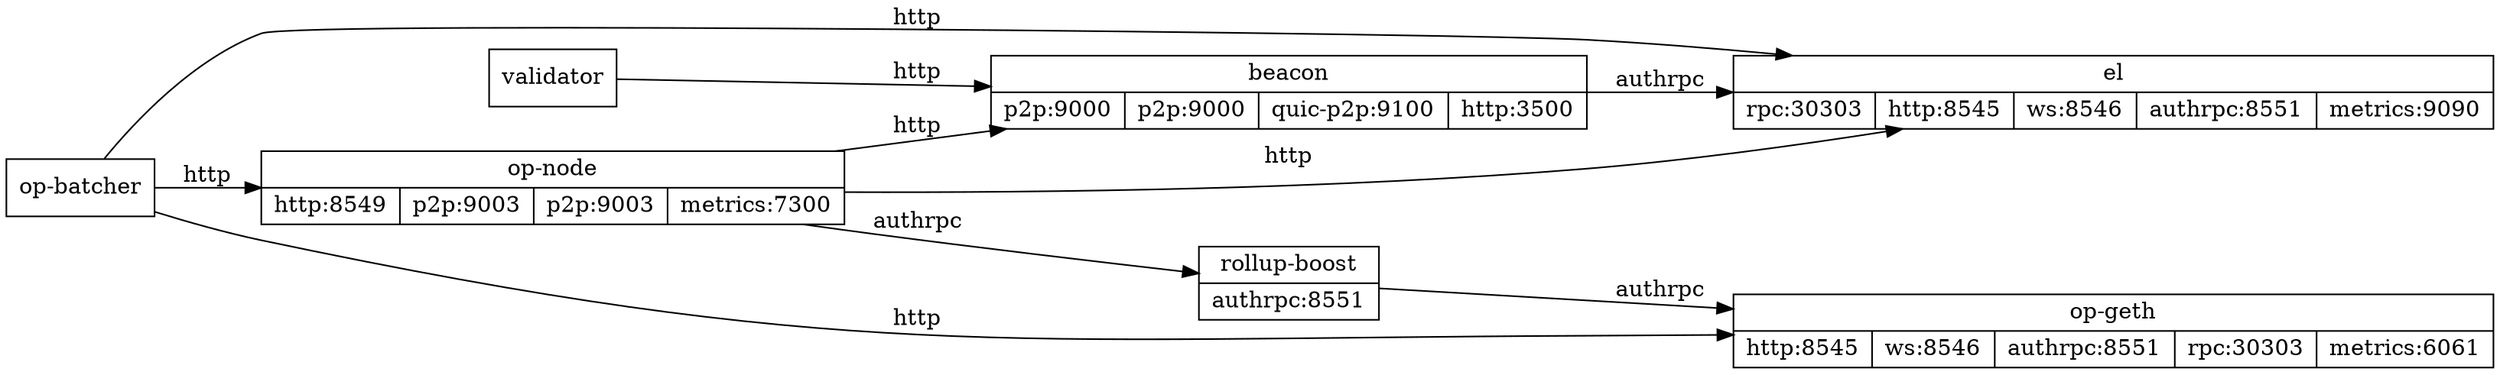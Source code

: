digraph G {
  rankdir=LR;
  node [shape=record];

  el [label="el|{rpc:30303|http:8545|ws:8546|authrpc:8551|metrics:9090}"];
  beacon [label="beacon|{p2p:9000|p2p:9000|quic-p2p:9100|http:3500}"];
  validator [label="validator"];
  op_geth [label="op-geth|{http:8545|ws:8546|authrpc:8551|rpc:30303|metrics:6061}"];
  rollup_boost [label="rollup-boost|{authrpc:8551}"];
  op_node [label="op-node|{http:8549|p2p:9003|p2p:9003|metrics:7300}"];
  op_batcher [label="op-batcher"];

  beacon -> el [label="authrpc"];
  validator -> beacon [label="http"];
  rollup_boost -> op_geth [label="authrpc"];
  op_node -> el [label="http"];
  op_node -> beacon [label="http"];
  op_node -> rollup_boost [label="authrpc"];
  op_batcher -> el [label="http"];
  op_batcher -> op_geth [label="http"];
  op_batcher -> op_node [label="http"];
}
